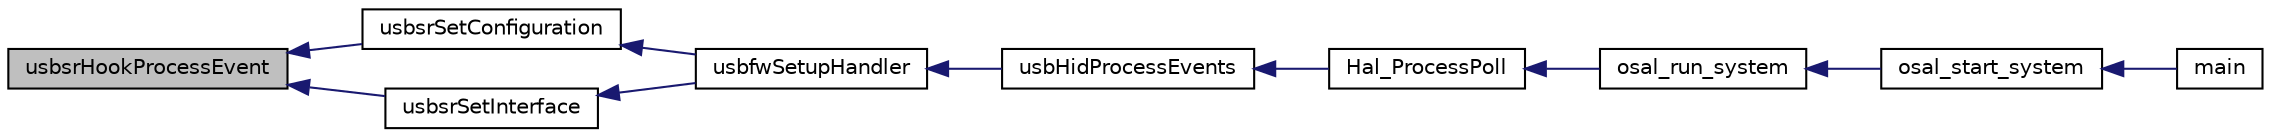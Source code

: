 digraph "usbsrHookProcessEvent"
{
  edge [fontname="Helvetica",fontsize="10",labelfontname="Helvetica",labelfontsize="10"];
  node [fontname="Helvetica",fontsize="10",shape=record];
  rankdir="LR";
  Node1 [label="usbsrHookProcessEvent",height=0.2,width=0.4,color="black", fillcolor="grey75", style="filled" fontcolor="black"];
  Node1 -> Node2 [dir="back",color="midnightblue",fontsize="10",style="solid",fontname="Helvetica"];
  Node2 [label="usbsrSetConfiguration",height=0.2,width=0.4,color="black", fillcolor="white", style="filled",URL="$group__module__usb__standard__requests.html#gaf8ebcfe6a05f0875c55489d20c7e6fe9",tooltip="Processes the SET_CONFIGURATION request (sets the device configuration) "];
  Node2 -> Node3 [dir="back",color="midnightblue",fontsize="10",style="solid",fontname="Helvetica"];
  Node3 [label="usbfwSetupHandler",height=0.2,width=0.4,color="black", fillcolor="white", style="filled",URL="$group__module__usb__framework.html#gae52e7cdc318b2ea8e2a13503843a3858",tooltip="USB Setup Handler. "];
  Node3 -> Node4 [dir="back",color="midnightblue",fontsize="10",style="solid",fontname="Helvetica"];
  Node4 [label="usbHidProcessEvents",height=0.2,width=0.4,color="black", fillcolor="white", style="filled",URL="$usb__hid_8h.html#a9a1804712272bfd3901ac9a60338e878"];
  Node4 -> Node5 [dir="back",color="midnightblue",fontsize="10",style="solid",fontname="Helvetica"];
  Node5 [label="Hal_ProcessPoll",height=0.2,width=0.4,color="black", fillcolor="white", style="filled",URL="$target_2_c_c2541_a_r_c_2hal__drivers_8h.html#a2162ec829720c485ca769daa276a5f2e"];
  Node5 -> Node6 [dir="back",color="midnightblue",fontsize="10",style="solid",fontname="Helvetica"];
  Node6 [label="osal_run_system",height=0.2,width=0.4,color="black", fillcolor="white", style="filled",URL="$_o_s_a_l_8h.html#a82425dadb026a04ec77d236d280323c3"];
  Node6 -> Node7 [dir="back",color="midnightblue",fontsize="10",style="solid",fontname="Helvetica"];
  Node7 [label="osal_start_system",height=0.2,width=0.4,color="black", fillcolor="white", style="filled",URL="$_o_s_a_l_8h.html#aae899a0a7f8861e6ef60abcebfca1f3f"];
  Node7 -> Node8 [dir="back",color="midnightblue",fontsize="10",style="solid",fontname="Helvetica"];
  Node8 [label="main",height=0.2,width=0.4,color="black", fillcolor="white", style="filled",URL="$_b_l_e___bridge___main_8c.html#a840291bc02cba5474a4cb46a9b9566fe"];
  Node1 -> Node9 [dir="back",color="midnightblue",fontsize="10",style="solid",fontname="Helvetica"];
  Node9 [label="usbsrSetInterface",height=0.2,width=0.4,color="black", fillcolor="white", style="filled",URL="$group__module__usb__standard__requests.html#ga2a7f7c8d79ed7d5551b9dc60bd1f605d",tooltip="Processes the SET_INTERFACE request (selects an alternate setting for the specified interface) ..."];
  Node9 -> Node3 [dir="back",color="midnightblue",fontsize="10",style="solid",fontname="Helvetica"];
}
